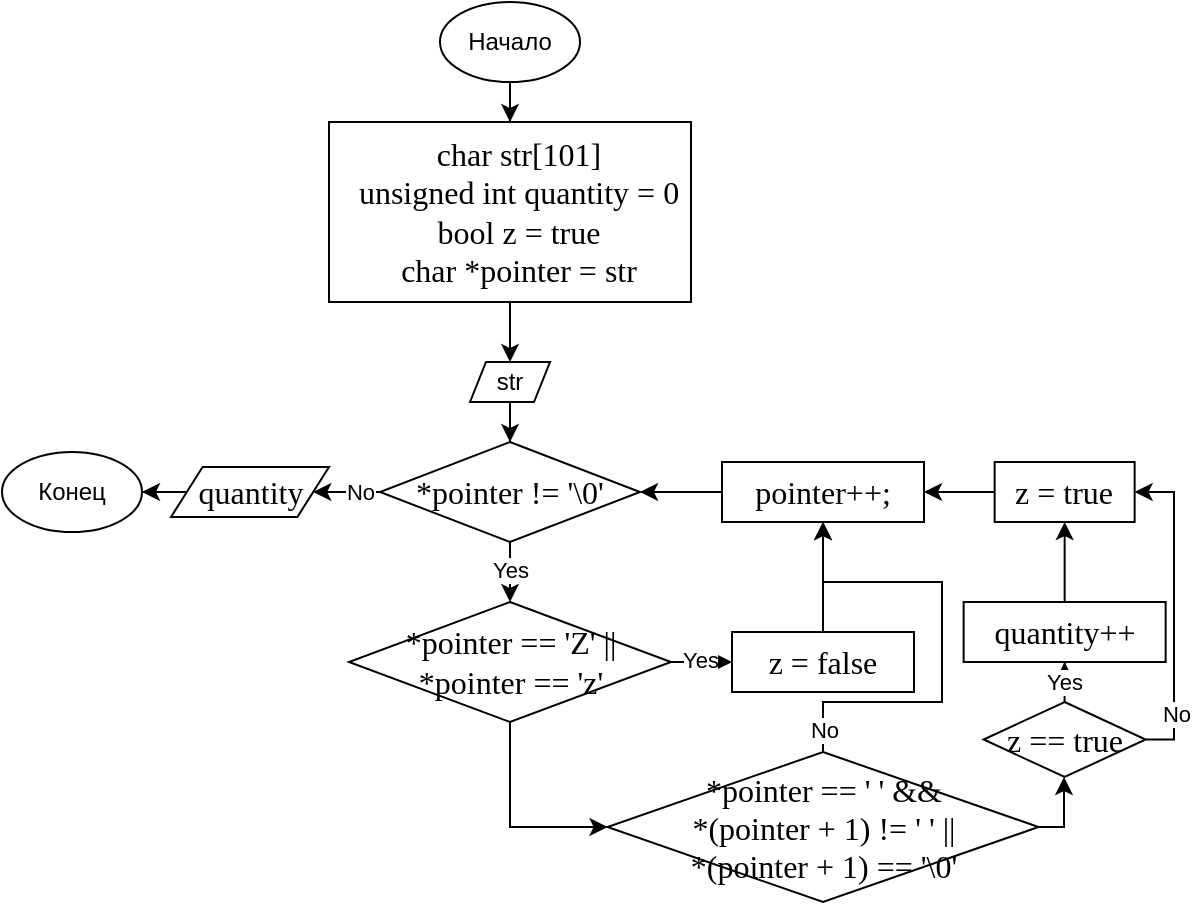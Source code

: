 <mxfile version="13.1.5" type="device"><diagram id="C5RBs43oDa-KdzZeNtuy" name="Page-1"><mxGraphModel dx="498" dy="281" grid="1" gridSize="10" guides="1" tooltips="1" connect="1" arrows="1" fold="1" page="1" pageScale="1" pageWidth="827" pageHeight="1169" math="0" shadow="0"><root><mxCell id="WIyWlLk6GJQsqaUBKTNV-0"/><mxCell id="WIyWlLk6GJQsqaUBKTNV-1" parent="WIyWlLk6GJQsqaUBKTNV-0"/><mxCell id="hzRiJR8K_pWHgd44_eGp-364" style="edgeStyle=orthogonalEdgeStyle;rounded=0;orthogonalLoop=1;jettySize=auto;html=1;entryX=0.5;entryY=0;entryDx=0;entryDy=0;" edge="1" parent="WIyWlLk6GJQsqaUBKTNV-1" source="hzRiJR8K_pWHgd44_eGp-365" target="hzRiJR8K_pWHgd44_eGp-399"><mxGeometry relative="1" as="geometry"><mxPoint x="334" y="220" as="targetPoint"/></mxGeometry></mxCell><mxCell id="hzRiJR8K_pWHgd44_eGp-365" value="&lt;div&gt;&lt;font face=&quot;times new roman, serif&quot;&gt;&lt;span style=&quot;font-size: 16px&quot;&gt;&amp;nbsp; char str[101]&lt;/span&gt;&lt;/font&gt;&lt;/div&gt;&lt;div&gt;&lt;font face=&quot;times new roman, serif&quot;&gt;&lt;span style=&quot;font-size: 16px&quot;&gt;&amp;nbsp; unsigned int quantity = 0&lt;/span&gt;&lt;/font&gt;&lt;/div&gt;&lt;div&gt;&lt;font face=&quot;times new roman, serif&quot;&gt;&lt;span style=&quot;font-size: 16px&quot;&gt;&amp;nbsp; bool z = true&lt;/span&gt;&lt;/font&gt;&lt;/div&gt;&lt;div&gt;&lt;font face=&quot;times new roman, serif&quot;&gt;&lt;span style=&quot;font-size: 16px&quot;&gt;&amp;nbsp; char *pointer = str&lt;/span&gt;&lt;/font&gt;&lt;/div&gt;" style="rounded=0;whiteSpace=wrap;html=1;" vertex="1" parent="WIyWlLk6GJQsqaUBKTNV-1"><mxGeometry x="243.5" y="90" width="181" height="90" as="geometry"/></mxCell><mxCell id="hzRiJR8K_pWHgd44_eGp-368" style="edgeStyle=orthogonalEdgeStyle;rounded=0;orthogonalLoop=1;jettySize=auto;html=1;entryX=0.5;entryY=0;entryDx=0;entryDy=0;" edge="1" parent="WIyWlLk6GJQsqaUBKTNV-1" source="hzRiJR8K_pWHgd44_eGp-372" target="hzRiJR8K_pWHgd44_eGp-377"><mxGeometry relative="1" as="geometry"/></mxCell><mxCell id="hzRiJR8K_pWHgd44_eGp-369" value="Yes" style="edgeLabel;html=1;align=center;verticalAlign=middle;resizable=0;points=[];" vertex="1" connectable="0" parent="hzRiJR8K_pWHgd44_eGp-368"><mxGeometry x="-0.463" relative="1" as="geometry"><mxPoint as="offset"/></mxGeometry></mxCell><mxCell id="hzRiJR8K_pWHgd44_eGp-370" style="edgeStyle=orthogonalEdgeStyle;rounded=0;orthogonalLoop=1;jettySize=auto;html=1;entryX=1;entryY=0.5;entryDx=0;entryDy=0;" edge="1" parent="WIyWlLk6GJQsqaUBKTNV-1" source="hzRiJR8K_pWHgd44_eGp-372" target="hzRiJR8K_pWHgd44_eGp-387"><mxGeometry relative="1" as="geometry"><mxPoint x="229.0" y="290" as="targetPoint"/></mxGeometry></mxCell><mxCell id="hzRiJR8K_pWHgd44_eGp-371" value="No" style="edgeLabel;html=1;align=center;verticalAlign=middle;resizable=0;points=[];" vertex="1" connectable="0" parent="hzRiJR8K_pWHgd44_eGp-370"><mxGeometry x="0.262" relative="1" as="geometry"><mxPoint as="offset"/></mxGeometry></mxCell><mxCell id="hzRiJR8K_pWHgd44_eGp-372" value="&lt;span lang=&quot;EN-US&quot; style=&quot;font-size: 12pt ; font-family: &amp;#34;times new roman&amp;#34; , serif&quot;&gt;*pointer != '\0'&lt;/span&gt;&lt;span style=&quot;font-size: medium&quot;&gt;&lt;/span&gt;" style="rhombus;whiteSpace=wrap;html=1;" vertex="1" parent="WIyWlLk6GJQsqaUBKTNV-1"><mxGeometry x="269" y="250" width="130" height="50" as="geometry"/></mxCell><mxCell id="hzRiJR8K_pWHgd44_eGp-404" style="edgeStyle=orthogonalEdgeStyle;rounded=0;orthogonalLoop=1;jettySize=auto;html=1;" edge="1" parent="WIyWlLk6GJQsqaUBKTNV-1" source="hzRiJR8K_pWHgd44_eGp-377" target="hzRiJR8K_pWHgd44_eGp-379"><mxGeometry relative="1" as="geometry"/></mxCell><mxCell id="hzRiJR8K_pWHgd44_eGp-406" value="Yes" style="edgeLabel;html=1;align=center;verticalAlign=middle;resizable=0;points=[];" vertex="1" connectable="0" parent="hzRiJR8K_pWHgd44_eGp-404"><mxGeometry x="0.056" y="-1" relative="1" as="geometry"><mxPoint as="offset"/></mxGeometry></mxCell><mxCell id="hzRiJR8K_pWHgd44_eGp-407" style="edgeStyle=orthogonalEdgeStyle;rounded=0;orthogonalLoop=1;jettySize=auto;html=1;entryX=0;entryY=0.5;entryDx=0;entryDy=0;" edge="1" parent="WIyWlLk6GJQsqaUBKTNV-1" source="hzRiJR8K_pWHgd44_eGp-377" target="hzRiJR8K_pWHgd44_eGp-384"><mxGeometry relative="1" as="geometry"/></mxCell><mxCell id="hzRiJR8K_pWHgd44_eGp-377" value="&lt;span lang=&quot;EN-US&quot; style=&quot;font-size: 12pt ; font-family: &amp;#34;times new roman&amp;#34; , serif&quot;&gt;*pointer == 'Z' || &lt;br&gt;*pointer == 'z'&lt;/span&gt;&lt;span style=&quot;font-size: medium&quot;&gt;&lt;/span&gt;" style="rhombus;whiteSpace=wrap;html=1;" vertex="1" parent="WIyWlLk6GJQsqaUBKTNV-1"><mxGeometry x="253.5" y="330" width="161" height="60" as="geometry"/></mxCell><mxCell id="hzRiJR8K_pWHgd44_eGp-405" style="edgeStyle=orthogonalEdgeStyle;rounded=0;orthogonalLoop=1;jettySize=auto;html=1;entryX=0.5;entryY=1;entryDx=0;entryDy=0;" edge="1" parent="WIyWlLk6GJQsqaUBKTNV-1" source="hzRiJR8K_pWHgd44_eGp-379" target="hzRiJR8K_pWHgd44_eGp-386"><mxGeometry relative="1" as="geometry"/></mxCell><mxCell id="hzRiJR8K_pWHgd44_eGp-379" value="&lt;span lang=&quot;EN-US&quot; style=&quot;font-size: 12pt ; font-family: &amp;#34;times new roman&amp;#34; , serif&quot;&gt;z = false&lt;/span&gt;&lt;span style=&quot;font-size: medium&quot;&gt;&lt;/span&gt;" style="rounded=0;whiteSpace=wrap;html=1;fontFamily=Helvetica;fontSize=12;fontColor=#000000;align=center;strokeColor=#000000;fillColor=#ffffff;" vertex="1" parent="WIyWlLk6GJQsqaUBKTNV-1"><mxGeometry x="445" y="345" width="91" height="30" as="geometry"/></mxCell><mxCell id="hzRiJR8K_pWHgd44_eGp-408" style="edgeStyle=orthogonalEdgeStyle;rounded=0;orthogonalLoop=1;jettySize=auto;html=1;entryX=0.5;entryY=1;entryDx=0;entryDy=0;exitX=0.5;exitY=0;exitDx=0;exitDy=0;" edge="1" parent="WIyWlLk6GJQsqaUBKTNV-1" source="hzRiJR8K_pWHgd44_eGp-384" target="hzRiJR8K_pWHgd44_eGp-386"><mxGeometry relative="1" as="geometry"><Array as="points"><mxPoint x="491" y="380"/><mxPoint x="550" y="380"/><mxPoint x="550" y="320"/><mxPoint x="491" y="320"/></Array></mxGeometry></mxCell><mxCell id="hzRiJR8K_pWHgd44_eGp-409" value="No" style="edgeLabel;html=1;align=center;verticalAlign=middle;resizable=0;points=[];" vertex="1" connectable="0" parent="hzRiJR8K_pWHgd44_eGp-408"><mxGeometry x="-0.907" relative="1" as="geometry"><mxPoint as="offset"/></mxGeometry></mxCell><mxCell id="hzRiJR8K_pWHgd44_eGp-411" style="edgeStyle=orthogonalEdgeStyle;rounded=0;orthogonalLoop=1;jettySize=auto;html=1;entryX=0.5;entryY=1;entryDx=0;entryDy=0;" edge="1" parent="WIyWlLk6GJQsqaUBKTNV-1" source="hzRiJR8K_pWHgd44_eGp-384" target="hzRiJR8K_pWHgd44_eGp-391"><mxGeometry relative="1" as="geometry"><mxPoint x="630" y="442.5" as="targetPoint"/><Array as="points"><mxPoint x="611" y="443"/><mxPoint x="611" y="418"/></Array></mxGeometry></mxCell><mxCell id="hzRiJR8K_pWHgd44_eGp-384" value="&lt;span lang=&quot;EN-US&quot; style=&quot;font-size: 12pt ; font-family: &amp;#34;times new roman&amp;#34; , serif&quot;&gt;*pointer == ' ' &amp;amp;&amp;amp; &lt;br&gt;*(pointer + 1) != ' ' || &lt;br&gt;*(pointer + 1) == '\0'&lt;/span&gt;&lt;span style=&quot;font-size: medium&quot;&gt;&lt;/span&gt;" style="rhombus;whiteSpace=wrap;html=1;" vertex="1" parent="WIyWlLk6GJQsqaUBKTNV-1"><mxGeometry x="382.75" y="405" width="215.5" height="75" as="geometry"/></mxCell><mxCell id="hzRiJR8K_pWHgd44_eGp-385" style="edgeStyle=orthogonalEdgeStyle;rounded=0;orthogonalLoop=1;jettySize=auto;html=1;entryX=1;entryY=0.5;entryDx=0;entryDy=0;" edge="1" parent="WIyWlLk6GJQsqaUBKTNV-1" source="hzRiJR8K_pWHgd44_eGp-386" target="hzRiJR8K_pWHgd44_eGp-372"><mxGeometry relative="1" as="geometry"/></mxCell><mxCell id="hzRiJR8K_pWHgd44_eGp-386" value="&lt;span lang=&quot;FR&quot; style=&quot;font-size: 12pt ; font-family: &amp;#34;times new roman&amp;#34; , serif&quot;&gt;pointer++;&lt;/span&gt;&lt;span style=&quot;font-size: medium&quot;&gt;&lt;/span&gt;" style="rounded=0;whiteSpace=wrap;html=1;fontFamily=Helvetica;fontSize=12;fontColor=#000000;align=center;strokeColor=#000000;fillColor=#ffffff;" vertex="1" parent="WIyWlLk6GJQsqaUBKTNV-1"><mxGeometry x="440" y="260" width="101" height="30" as="geometry"/></mxCell><mxCell id="hzRiJR8K_pWHgd44_eGp-418" style="edgeStyle=orthogonalEdgeStyle;rounded=0;orthogonalLoop=1;jettySize=auto;html=1;entryX=1;entryY=0.5;entryDx=0;entryDy=0;" edge="1" parent="WIyWlLk6GJQsqaUBKTNV-1" source="hzRiJR8K_pWHgd44_eGp-387" target="hzRiJR8K_pWHgd44_eGp-414"><mxGeometry relative="1" as="geometry"/></mxCell><mxCell id="hzRiJR8K_pWHgd44_eGp-387" value="&lt;span lang=&quot;FR&quot; style=&quot;font-size: 12pt ; font-family: &amp;#34;times new roman&amp;#34; , serif&quot;&gt;quantity&lt;/span&gt;&lt;span style=&quot;font-size: medium&quot;&gt;&lt;/span&gt;" style="shape=parallelogram;perimeter=parallelogramPerimeter;whiteSpace=wrap;html=1;" vertex="1" parent="WIyWlLk6GJQsqaUBKTNV-1"><mxGeometry x="164.5" y="262.5" width="79" height="25" as="geometry"/></mxCell><mxCell id="hzRiJR8K_pWHgd44_eGp-388" value="Yes" style="edgeStyle=orthogonalEdgeStyle;rounded=0;orthogonalLoop=1;jettySize=auto;html=1;entryX=0.5;entryY=1;entryDx=0;entryDy=0;" edge="1" parent="WIyWlLk6GJQsqaUBKTNV-1" source="hzRiJR8K_pWHgd44_eGp-391" target="hzRiJR8K_pWHgd44_eGp-393"><mxGeometry relative="1" as="geometry"/></mxCell><mxCell id="hzRiJR8K_pWHgd44_eGp-412" style="edgeStyle=orthogonalEdgeStyle;rounded=0;orthogonalLoop=1;jettySize=auto;html=1;entryX=1;entryY=0.5;entryDx=0;entryDy=0;" edge="1" parent="WIyWlLk6GJQsqaUBKTNV-1" source="hzRiJR8K_pWHgd44_eGp-391" target="hzRiJR8K_pWHgd44_eGp-395"><mxGeometry relative="1" as="geometry"><Array as="points"><mxPoint x="666" y="399"/><mxPoint x="666" y="275"/></Array></mxGeometry></mxCell><mxCell id="hzRiJR8K_pWHgd44_eGp-413" value="No" style="edgeLabel;html=1;align=center;verticalAlign=middle;resizable=0;points=[];" vertex="1" connectable="0" parent="hzRiJR8K_pWHgd44_eGp-412"><mxGeometry x="-0.82" y="13" relative="1" as="geometry"><mxPoint x="14" y="-13" as="offset"/></mxGeometry></mxCell><mxCell id="hzRiJR8K_pWHgd44_eGp-391" value="&lt;span lang=&quot;EN-US&quot; style=&quot;font-size: 12pt ; font-family: &amp;#34;times new roman&amp;#34; , serif&quot;&gt;z == true&lt;/span&gt;&lt;span style=&quot;font-size: medium&quot;&gt;&lt;/span&gt;" style="rhombus;whiteSpace=wrap;html=1;" vertex="1" parent="WIyWlLk6GJQsqaUBKTNV-1"><mxGeometry x="570.82" y="380" width="81" height="37.5" as="geometry"/></mxCell><mxCell id="hzRiJR8K_pWHgd44_eGp-392" style="edgeStyle=orthogonalEdgeStyle;rounded=0;orthogonalLoop=1;jettySize=auto;html=1;" edge="1" parent="WIyWlLk6GJQsqaUBKTNV-1" source="hzRiJR8K_pWHgd44_eGp-393" target="hzRiJR8K_pWHgd44_eGp-395"><mxGeometry relative="1" as="geometry"/></mxCell><mxCell id="hzRiJR8K_pWHgd44_eGp-393" value="&lt;span lang=&quot;FR&quot; style=&quot;font-size: 12pt ; font-family: &amp;#34;times new roman&amp;#34; , serif&quot;&gt;quantity++&lt;/span&gt;" style="rounded=0;whiteSpace=wrap;html=1;fontFamily=Helvetica;fontSize=12;fontColor=#000000;align=center;strokeColor=#000000;fillColor=#ffffff;" vertex="1" parent="WIyWlLk6GJQsqaUBKTNV-1"><mxGeometry x="560.82" y="330" width="101" height="30" as="geometry"/></mxCell><mxCell id="hzRiJR8K_pWHgd44_eGp-394" style="edgeStyle=orthogonalEdgeStyle;rounded=0;orthogonalLoop=1;jettySize=auto;html=1;entryX=1;entryY=0.5;entryDx=0;entryDy=0;" edge="1" parent="WIyWlLk6GJQsqaUBKTNV-1" source="hzRiJR8K_pWHgd44_eGp-395" target="hzRiJR8K_pWHgd44_eGp-386"><mxGeometry relative="1" as="geometry"/></mxCell><mxCell id="hzRiJR8K_pWHgd44_eGp-395" value="&lt;span lang=&quot;FR&quot; style=&quot;font-size: 12pt ; font-family: &amp;#34;times new roman&amp;#34; , serif&quot;&gt;z = true&lt;/span&gt;" style="rounded=0;whiteSpace=wrap;html=1;fontFamily=Helvetica;fontSize=12;fontColor=#000000;align=center;strokeColor=#000000;fillColor=#ffffff;" vertex="1" parent="WIyWlLk6GJQsqaUBKTNV-1"><mxGeometry x="576.32" y="260" width="70" height="30" as="geometry"/></mxCell><mxCell id="hzRiJR8K_pWHgd44_eGp-396" style="edgeStyle=orthogonalEdgeStyle;rounded=0;orthogonalLoop=1;jettySize=auto;html=1;exitX=0.5;exitY=1;exitDx=0;exitDy=0;" edge="1" parent="WIyWlLk6GJQsqaUBKTNV-1" source="hzRiJR8K_pWHgd44_eGp-393" target="hzRiJR8K_pWHgd44_eGp-393"><mxGeometry relative="1" as="geometry"/></mxCell><mxCell id="hzRiJR8K_pWHgd44_eGp-398" style="edgeStyle=orthogonalEdgeStyle;rounded=0;orthogonalLoop=1;jettySize=auto;html=1;entryX=0.5;entryY=0;entryDx=0;entryDy=0;" edge="1" parent="WIyWlLk6GJQsqaUBKTNV-1" source="hzRiJR8K_pWHgd44_eGp-397" target="hzRiJR8K_pWHgd44_eGp-365"><mxGeometry relative="1" as="geometry"/></mxCell><mxCell id="hzRiJR8K_pWHgd44_eGp-397" value="Начало" style="ellipse;whiteSpace=wrap;html=1;" vertex="1" parent="WIyWlLk6GJQsqaUBKTNV-1"><mxGeometry x="299" y="30" width="70" height="40" as="geometry"/></mxCell><mxCell id="hzRiJR8K_pWHgd44_eGp-402" style="edgeStyle=orthogonalEdgeStyle;rounded=0;orthogonalLoop=1;jettySize=auto;html=1;entryX=0.5;entryY=0;entryDx=0;entryDy=0;" edge="1" parent="WIyWlLk6GJQsqaUBKTNV-1" source="hzRiJR8K_pWHgd44_eGp-399" target="hzRiJR8K_pWHgd44_eGp-372"><mxGeometry relative="1" as="geometry"/></mxCell><mxCell id="hzRiJR8K_pWHgd44_eGp-399" value="str" style="shape=parallelogram;perimeter=parallelogramPerimeter;whiteSpace=wrap;html=1;" vertex="1" parent="WIyWlLk6GJQsqaUBKTNV-1"><mxGeometry x="314" y="210" width="40" height="20" as="geometry"/></mxCell><mxCell id="hzRiJR8K_pWHgd44_eGp-414" value="Конец" style="ellipse;whiteSpace=wrap;html=1;" vertex="1" parent="WIyWlLk6GJQsqaUBKTNV-1"><mxGeometry x="80" y="255" width="70" height="40" as="geometry"/></mxCell></root></mxGraphModel></diagram></mxfile>
